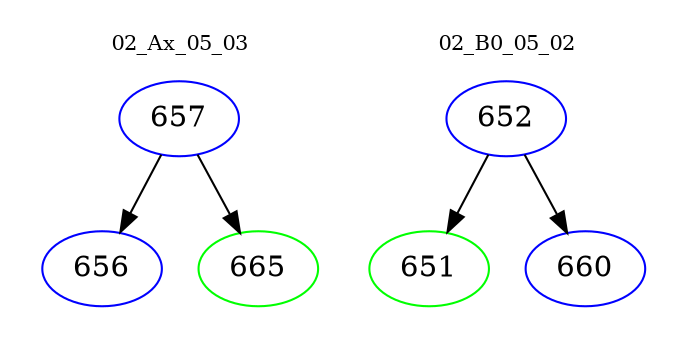 digraph{
subgraph cluster_0 {
color = white
label = "02_Ax_05_03";
fontsize=10;
T0_657 [label="657", color="blue"]
T0_657 -> T0_656 [color="black"]
T0_656 [label="656", color="blue"]
T0_657 -> T0_665 [color="black"]
T0_665 [label="665", color="green"]
}
subgraph cluster_1 {
color = white
label = "02_B0_05_02";
fontsize=10;
T1_652 [label="652", color="blue"]
T1_652 -> T1_651 [color="black"]
T1_651 [label="651", color="green"]
T1_652 -> T1_660 [color="black"]
T1_660 [label="660", color="blue"]
}
}

